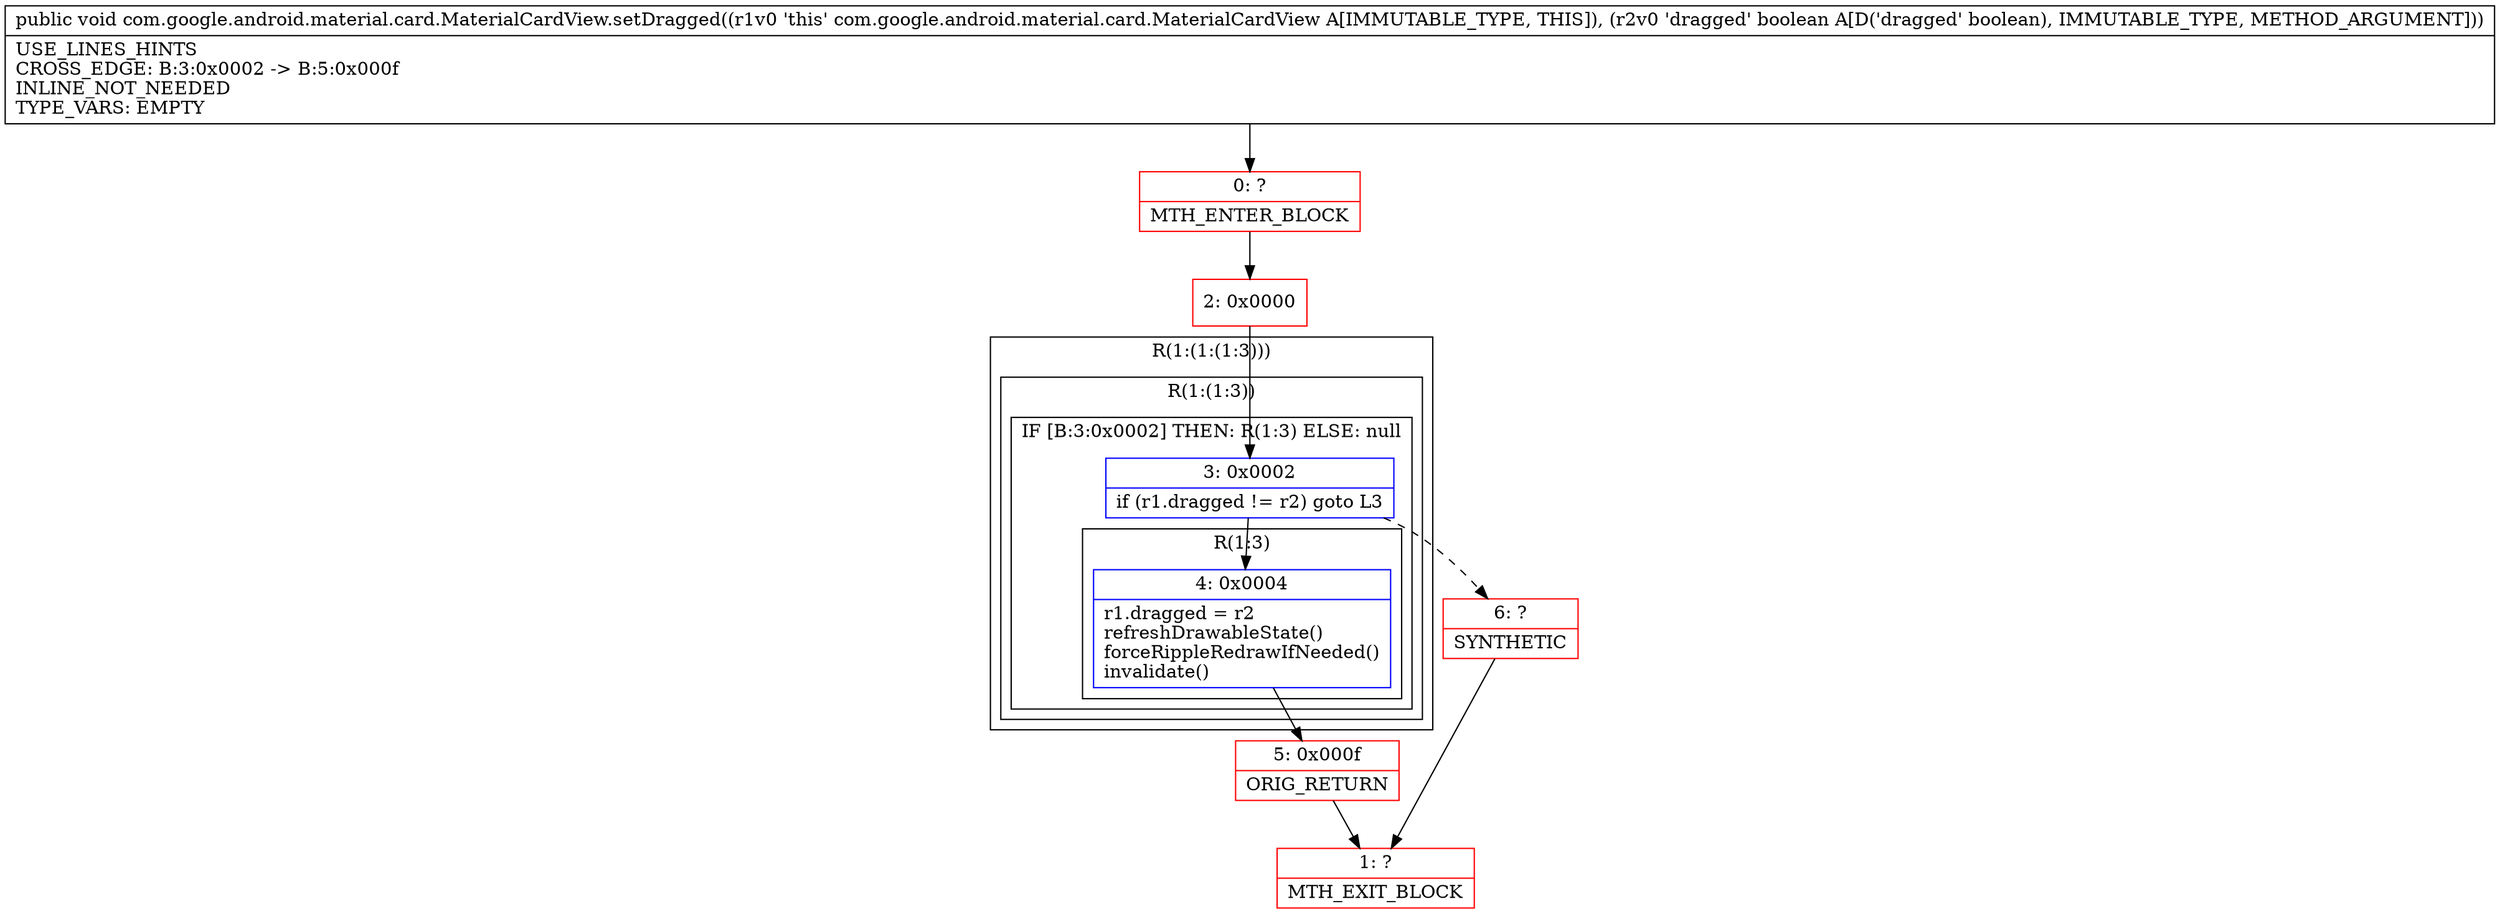 digraph "CFG forcom.google.android.material.card.MaterialCardView.setDragged(Z)V" {
subgraph cluster_Region_266354420 {
label = "R(1:(1:(1:3)))";
node [shape=record,color=blue];
subgraph cluster_Region_296956296 {
label = "R(1:(1:3))";
node [shape=record,color=blue];
subgraph cluster_IfRegion_1631257335 {
label = "IF [B:3:0x0002] THEN: R(1:3) ELSE: null";
node [shape=record,color=blue];
Node_3 [shape=record,label="{3\:\ 0x0002|if (r1.dragged != r2) goto L3\l}"];
subgraph cluster_Region_665688735 {
label = "R(1:3)";
node [shape=record,color=blue];
Node_4 [shape=record,label="{4\:\ 0x0004|r1.dragged = r2\lrefreshDrawableState()\lforceRippleRedrawIfNeeded()\linvalidate()\l}"];
}
}
}
}
Node_0 [shape=record,color=red,label="{0\:\ ?|MTH_ENTER_BLOCK\l}"];
Node_2 [shape=record,color=red,label="{2\:\ 0x0000}"];
Node_5 [shape=record,color=red,label="{5\:\ 0x000f|ORIG_RETURN\l}"];
Node_1 [shape=record,color=red,label="{1\:\ ?|MTH_EXIT_BLOCK\l}"];
Node_6 [shape=record,color=red,label="{6\:\ ?|SYNTHETIC\l}"];
MethodNode[shape=record,label="{public void com.google.android.material.card.MaterialCardView.setDragged((r1v0 'this' com.google.android.material.card.MaterialCardView A[IMMUTABLE_TYPE, THIS]), (r2v0 'dragged' boolean A[D('dragged' boolean), IMMUTABLE_TYPE, METHOD_ARGUMENT]))  | USE_LINES_HINTS\lCROSS_EDGE: B:3:0x0002 \-\> B:5:0x000f\lINLINE_NOT_NEEDED\lTYPE_VARS: EMPTY\l}"];
MethodNode -> Node_0;Node_3 -> Node_4;
Node_3 -> Node_6[style=dashed];
Node_4 -> Node_5;
Node_0 -> Node_2;
Node_2 -> Node_3;
Node_5 -> Node_1;
Node_6 -> Node_1;
}

